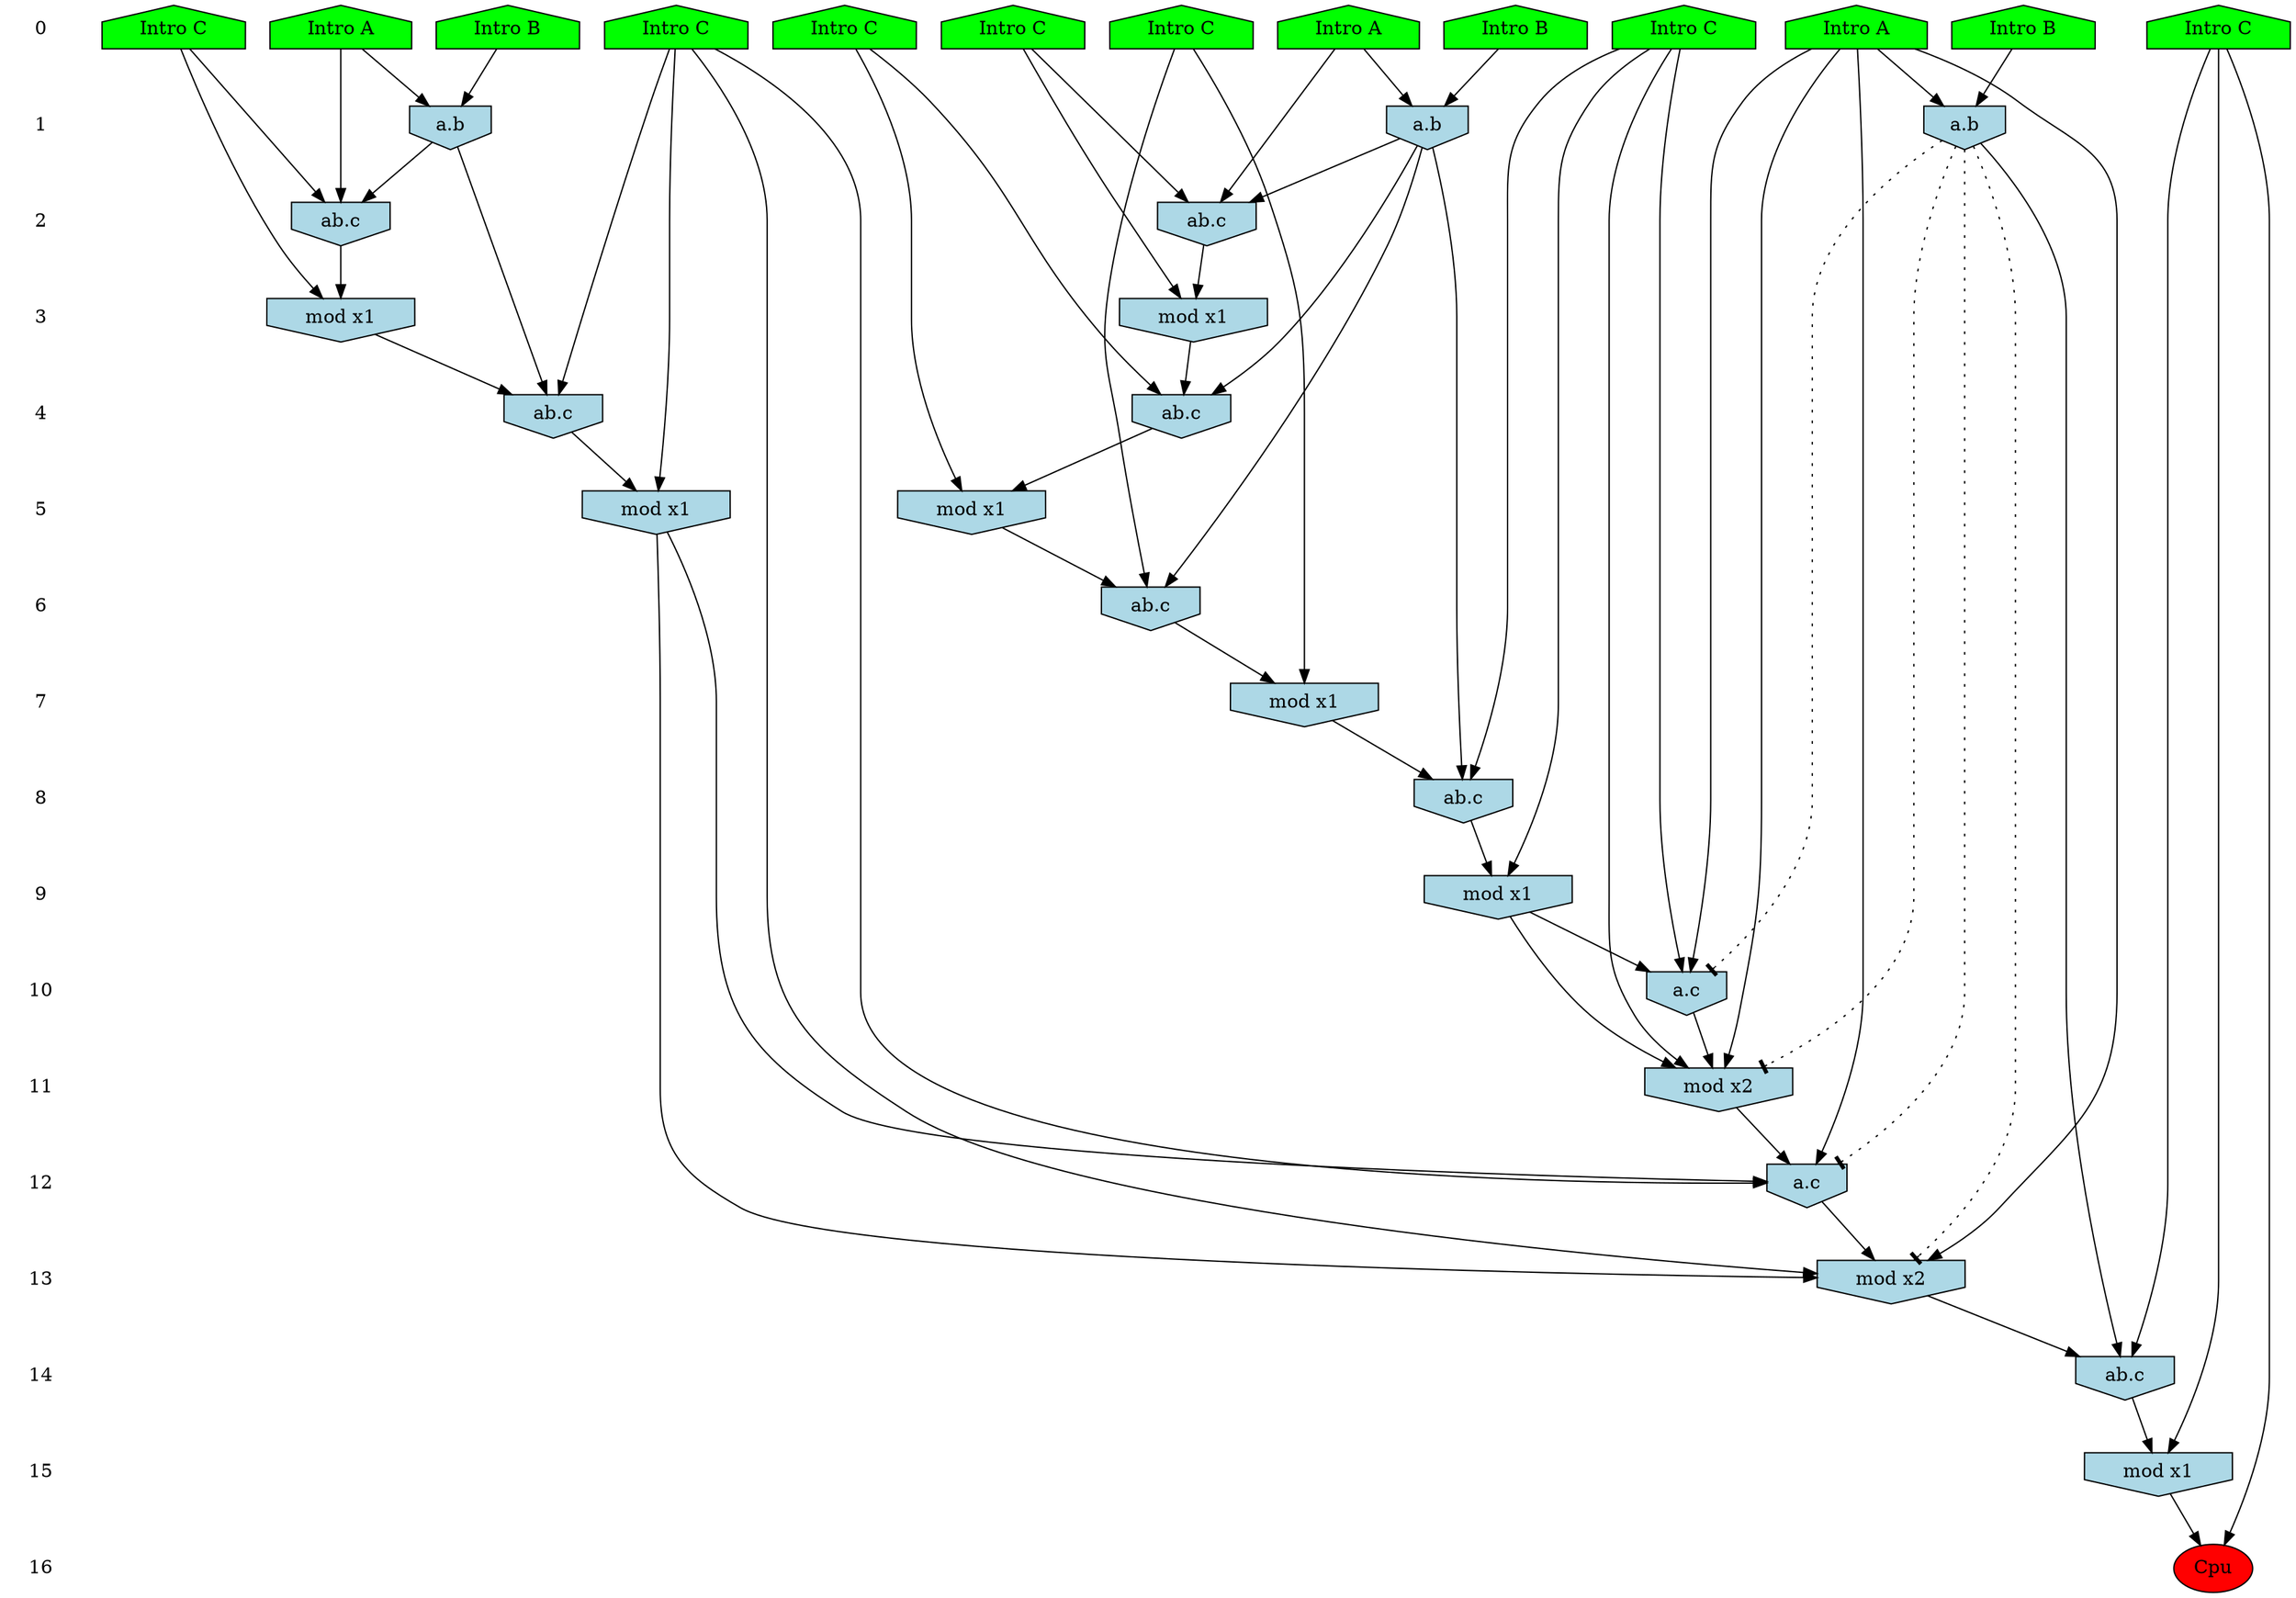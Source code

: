 /* Compression of 1 causal flows obtained in average at 1.819352E+01 t.u */
/* Compressed causal flows were: [3252] */
digraph G{
 ranksep=.5 ; 
{ rank = same ; "0" [shape=plaintext] ; node_1 [label ="Intro B", shape=house, style=filled, fillcolor=green] ;
node_2 [label ="Intro B", shape=house, style=filled, fillcolor=green] ;
node_3 [label ="Intro A", shape=house, style=filled, fillcolor=green] ;
node_4 [label ="Intro A", shape=house, style=filled, fillcolor=green] ;
node_5 [label ="Intro A", shape=house, style=filled, fillcolor=green] ;
node_6 [label ="Intro B", shape=house, style=filled, fillcolor=green] ;
node_7 [label ="Intro C", shape=house, style=filled, fillcolor=green] ;
node_8 [label ="Intro C", shape=house, style=filled, fillcolor=green] ;
node_9 [label ="Intro C", shape=house, style=filled, fillcolor=green] ;
node_10 [label ="Intro C", shape=house, style=filled, fillcolor=green] ;
node_11 [label ="Intro C", shape=house, style=filled, fillcolor=green] ;
node_12 [label ="Intro C", shape=house, style=filled, fillcolor=green] ;
node_13 [label ="Intro C", shape=house, style=filled, fillcolor=green] ;
}
{ rank = same ; "1" [shape=plaintext] ; node_14 [label="a.b", shape=invhouse, style=filled, fillcolor = lightblue] ;
node_16 [label="a.b", shape=invhouse, style=filled, fillcolor = lightblue] ;
node_32 [label="a.b", shape=invhouse, style=filled, fillcolor = lightblue] ;
}
{ rank = same ; "2" [shape=plaintext] ; node_15 [label="ab.c", shape=invhouse, style=filled, fillcolor = lightblue] ;
node_20 [label="ab.c", shape=invhouse, style=filled, fillcolor = lightblue] ;
}
{ rank = same ; "3" [shape=plaintext] ; node_17 [label="mod x1", shape=invhouse, style=filled, fillcolor = lightblue] ;
node_22 [label="mod x1", shape=invhouse, style=filled, fillcolor = lightblue] ;
}
{ rank = same ; "4" [shape=plaintext] ; node_18 [label="ab.c", shape=invhouse, style=filled, fillcolor = lightblue] ;
node_26 [label="ab.c", shape=invhouse, style=filled, fillcolor = lightblue] ;
}
{ rank = same ; "5" [shape=plaintext] ; node_19 [label="mod x1", shape=invhouse, style=filled, fillcolor = lightblue] ;
node_27 [label="mod x1", shape=invhouse, style=filled, fillcolor = lightblue] ;
}
{ rank = same ; "6" [shape=plaintext] ; node_21 [label="ab.c", shape=invhouse, style=filled, fillcolor = lightblue] ;
}
{ rank = same ; "7" [shape=plaintext] ; node_23 [label="mod x1", shape=invhouse, style=filled, fillcolor = lightblue] ;
}
{ rank = same ; "8" [shape=plaintext] ; node_24 [label="ab.c", shape=invhouse, style=filled, fillcolor = lightblue] ;
}
{ rank = same ; "9" [shape=plaintext] ; node_25 [label="mod x1", shape=invhouse, style=filled, fillcolor = lightblue] ;
}
{ rank = same ; "10" [shape=plaintext] ; node_28 [label="a.c", shape=invhouse, style=filled, fillcolor = lightblue] ;
}
{ rank = same ; "11" [shape=plaintext] ; node_29 [label="mod x2", shape=invhouse, style=filled, fillcolor = lightblue] ;
}
{ rank = same ; "12" [shape=plaintext] ; node_30 [label="a.c", shape=invhouse, style=filled, fillcolor = lightblue] ;
}
{ rank = same ; "13" [shape=plaintext] ; node_31 [label="mod x2", shape=invhouse, style=filled, fillcolor = lightblue] ;
}
{ rank = same ; "14" [shape=plaintext] ; node_33 [label="ab.c", shape=invhouse, style=filled, fillcolor = lightblue] ;
}
{ rank = same ; "15" [shape=plaintext] ; node_34 [label="mod x1", shape=invhouse, style=filled, fillcolor = lightblue] ;
}
{ rank = same ; "16" [shape=plaintext] ; node_35 [label ="Cpu", style=filled, fillcolor=red] ;
}
"0" -> "1" [style="invis"]; 
"1" -> "2" [style="invis"]; 
"2" -> "3" [style="invis"]; 
"3" -> "4" [style="invis"]; 
"4" -> "5" [style="invis"]; 
"5" -> "6" [style="invis"]; 
"6" -> "7" [style="invis"]; 
"7" -> "8" [style="invis"]; 
"8" -> "9" [style="invis"]; 
"9" -> "10" [style="invis"]; 
"10" -> "11" [style="invis"]; 
"11" -> "12" [style="invis"]; 
"12" -> "13" [style="invis"]; 
"13" -> "14" [style="invis"]; 
"14" -> "15" [style="invis"]; 
"15" -> "16" [style="invis"]; 
node_2 -> node_14
node_4 -> node_14
node_4 -> node_15
node_11 -> node_15
node_14 -> node_15
node_5 -> node_16
node_6 -> node_16
node_11 -> node_17
node_15 -> node_17
node_7 -> node_18
node_14 -> node_18
node_17 -> node_18
node_7 -> node_19
node_18 -> node_19
node_5 -> node_20
node_10 -> node_20
node_16 -> node_20
node_8 -> node_21
node_14 -> node_21
node_19 -> node_21
node_10 -> node_22
node_20 -> node_22
node_8 -> node_23
node_21 -> node_23
node_12 -> node_24
node_14 -> node_24
node_23 -> node_24
node_12 -> node_25
node_24 -> node_25
node_9 -> node_26
node_16 -> node_26
node_22 -> node_26
node_9 -> node_27
node_26 -> node_27
node_3 -> node_28
node_12 -> node_28
node_25 -> node_28
node_3 -> node_29
node_12 -> node_29
node_25 -> node_29
node_28 -> node_29
node_3 -> node_30
node_9 -> node_30
node_27 -> node_30
node_29 -> node_30
node_3 -> node_31
node_9 -> node_31
node_27 -> node_31
node_30 -> node_31
node_1 -> node_32
node_3 -> node_32
node_13 -> node_33
node_31 -> node_33
node_32 -> node_33
node_13 -> node_34
node_33 -> node_34
node_13 -> node_35
node_34 -> node_35
node_32 -> node_31 [style=dotted, arrowhead = tee] 
node_32 -> node_30 [style=dotted, arrowhead = tee] 
node_32 -> node_29 [style=dotted, arrowhead = tee] 
node_32 -> node_28 [style=dotted, arrowhead = tee] 
}
/*
 Dot generation time: 0.000166
*/